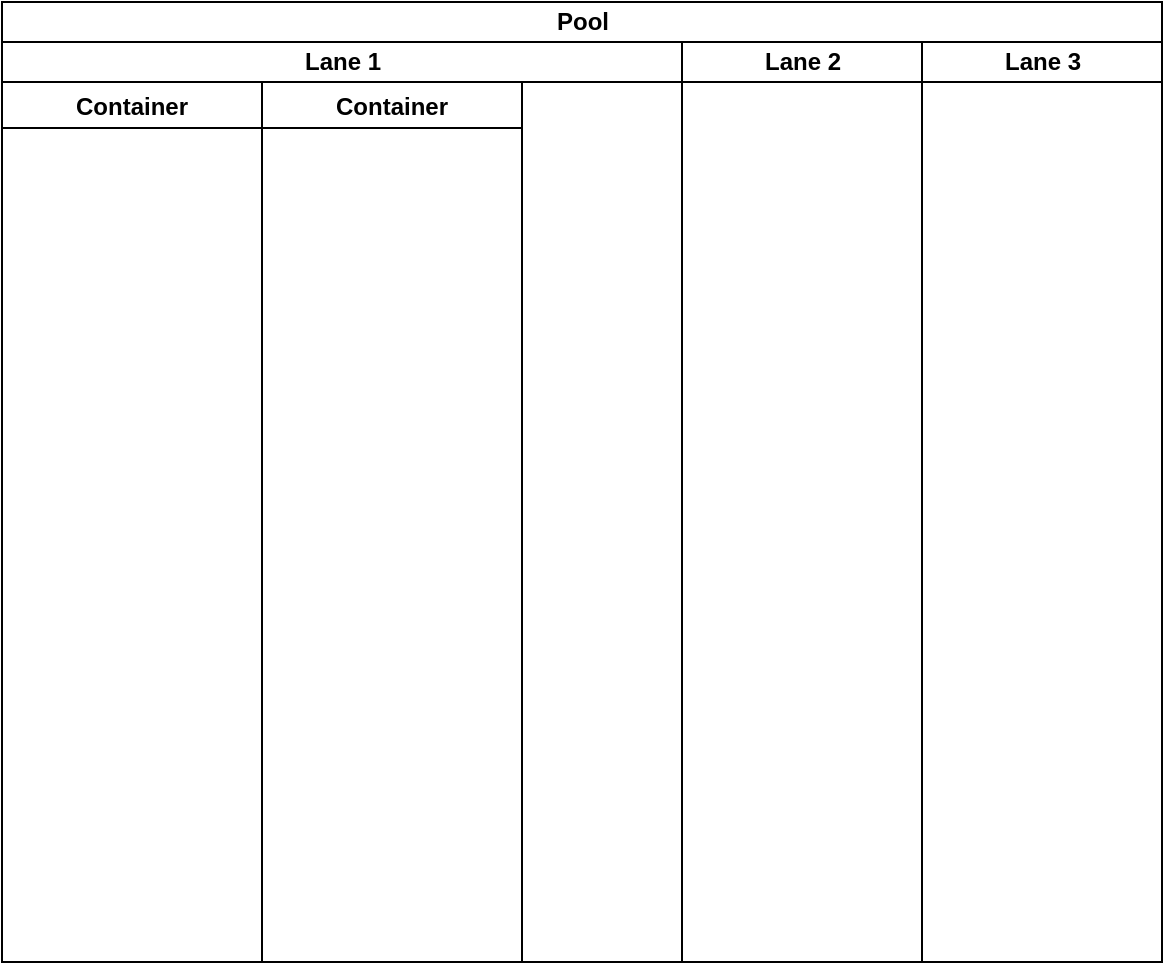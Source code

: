 <mxfile version="24.0.2" type="github">
  <diagram name="第 1 页" id="VrsK1vObfHcU3kOzhvN1">
    <mxGraphModel dx="1042" dy="603" grid="1" gridSize="10" guides="1" tooltips="1" connect="1" arrows="1" fold="1" page="1" pageScale="1" pageWidth="1100" pageHeight="850" math="0" shadow="0">
      <root>
        <mxCell id="0" />
        <mxCell id="1" parent="0" />
        <mxCell id="SqWFuTal-D1tv2gkHb5A-1" value="Pool" style="swimlane;childLayout=stackLayout;resizeParent=1;resizeParentMax=0;startSize=20;html=1;" vertex="1" parent="1">
          <mxGeometry x="90.0" y="90" width="580" height="480" as="geometry" />
        </mxCell>
        <mxCell id="SqWFuTal-D1tv2gkHb5A-2" value="Lane 1" style="swimlane;startSize=20;html=1;" vertex="1" parent="SqWFuTal-D1tv2gkHb5A-1">
          <mxGeometry y="20" width="340" height="460" as="geometry" />
        </mxCell>
        <mxCell id="SqWFuTal-D1tv2gkHb5A-7" value="Container" style="swimlane;" vertex="1" parent="SqWFuTal-D1tv2gkHb5A-2">
          <mxGeometry y="20" width="130" height="440" as="geometry" />
        </mxCell>
        <mxCell id="SqWFuTal-D1tv2gkHb5A-14" value="Container" style="swimlane;" vertex="1" parent="SqWFuTal-D1tv2gkHb5A-2">
          <mxGeometry x="130" y="20" width="130" height="440" as="geometry" />
        </mxCell>
        <mxCell id="SqWFuTal-D1tv2gkHb5A-3" value="Lane 2" style="swimlane;startSize=20;html=1;" vertex="1" parent="SqWFuTal-D1tv2gkHb5A-1">
          <mxGeometry x="340" y="20" width="120" height="460" as="geometry" />
        </mxCell>
        <mxCell id="SqWFuTal-D1tv2gkHb5A-4" value="Lane 3" style="swimlane;startSize=20;html=1;" vertex="1" parent="SqWFuTal-D1tv2gkHb5A-1">
          <mxGeometry x="460" y="20" width="120" height="460" as="geometry" />
        </mxCell>
      </root>
    </mxGraphModel>
  </diagram>
</mxfile>
